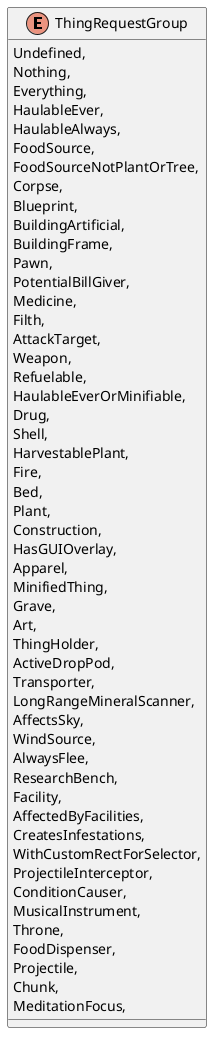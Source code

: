 @startuml
enum ThingRequestGroup {
    Undefined,
    Nothing,
    Everything,
    HaulableEver,
    HaulableAlways,
    FoodSource,
    FoodSourceNotPlantOrTree,
    Corpse,
    Blueprint,
    BuildingArtificial,
    BuildingFrame,
    Pawn,
    PotentialBillGiver,
    Medicine,
    Filth,
    AttackTarget,
    Weapon,
    Refuelable,
    HaulableEverOrMinifiable,
    Drug,
    Shell,
    HarvestablePlant,
    Fire,
    Bed,
    Plant,
    Construction,
    HasGUIOverlay,
    Apparel,
    MinifiedThing,
    Grave,
    Art,
    ThingHolder,
    ActiveDropPod,
    Transporter,
    LongRangeMineralScanner,
    AffectsSky,
    WindSource,
    AlwaysFlee,
    ResearchBench,
    Facility,
    AffectedByFacilities,
    CreatesInfestations,
    WithCustomRectForSelector,
    ProjectileInterceptor,
    ConditionCauser,
    MusicalInstrument,
    Throne,
    FoodDispenser,
    Projectile,
    Chunk,
    MeditationFocus,
}
@enduml
